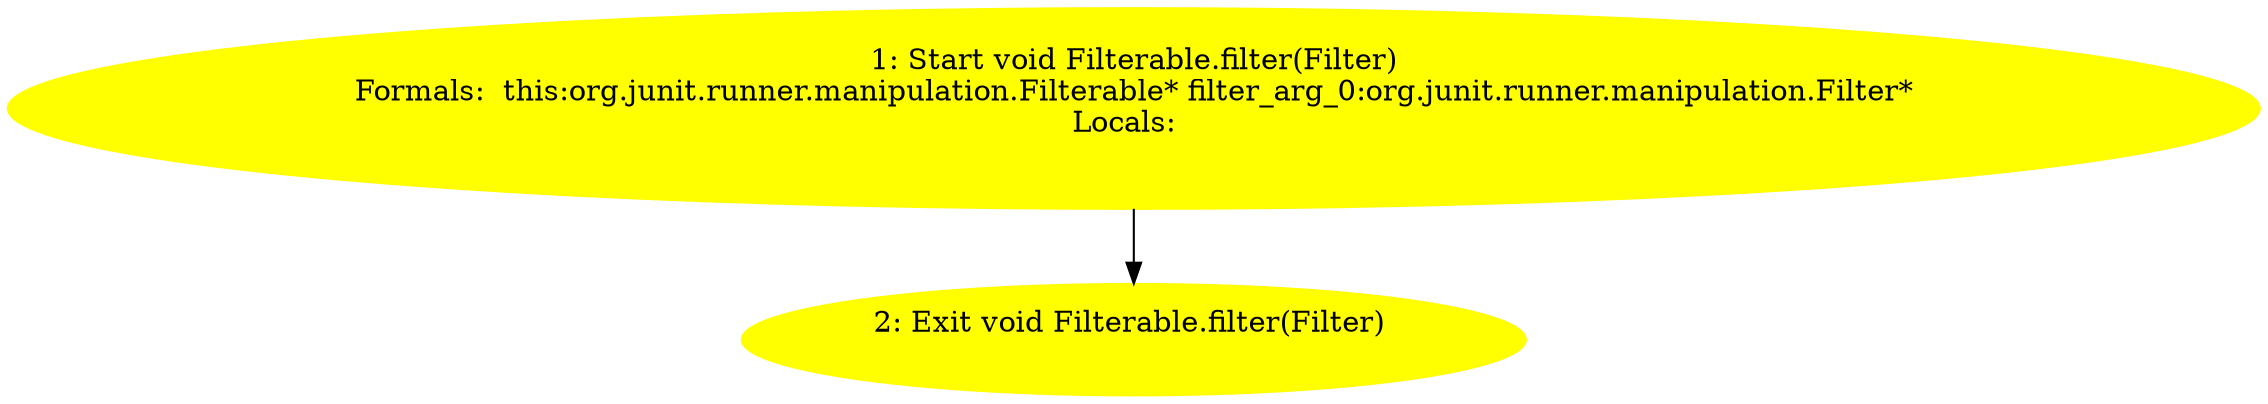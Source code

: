 /* @generated */
digraph cfg {
"org.junit.runner.manipulation.Filterable.filter(org.junit.runner.manipulation.Filter):void.6aab46e38a795c158d6c6318fadd408c_1" [label="1: Start void Filterable.filter(Filter)\nFormals:  this:org.junit.runner.manipulation.Filterable* filter_arg_0:org.junit.runner.manipulation.Filter*\nLocals:  \n  " color=yellow style=filled]
	

	 "org.junit.runner.manipulation.Filterable.filter(org.junit.runner.manipulation.Filter):void.6aab46e38a795c158d6c6318fadd408c_1" -> "org.junit.runner.manipulation.Filterable.filter(org.junit.runner.manipulation.Filter):void.6aab46e38a795c158d6c6318fadd408c_2" ;
"org.junit.runner.manipulation.Filterable.filter(org.junit.runner.manipulation.Filter):void.6aab46e38a795c158d6c6318fadd408c_2" [label="2: Exit void Filterable.filter(Filter) \n  " color=yellow style=filled]
	

}
